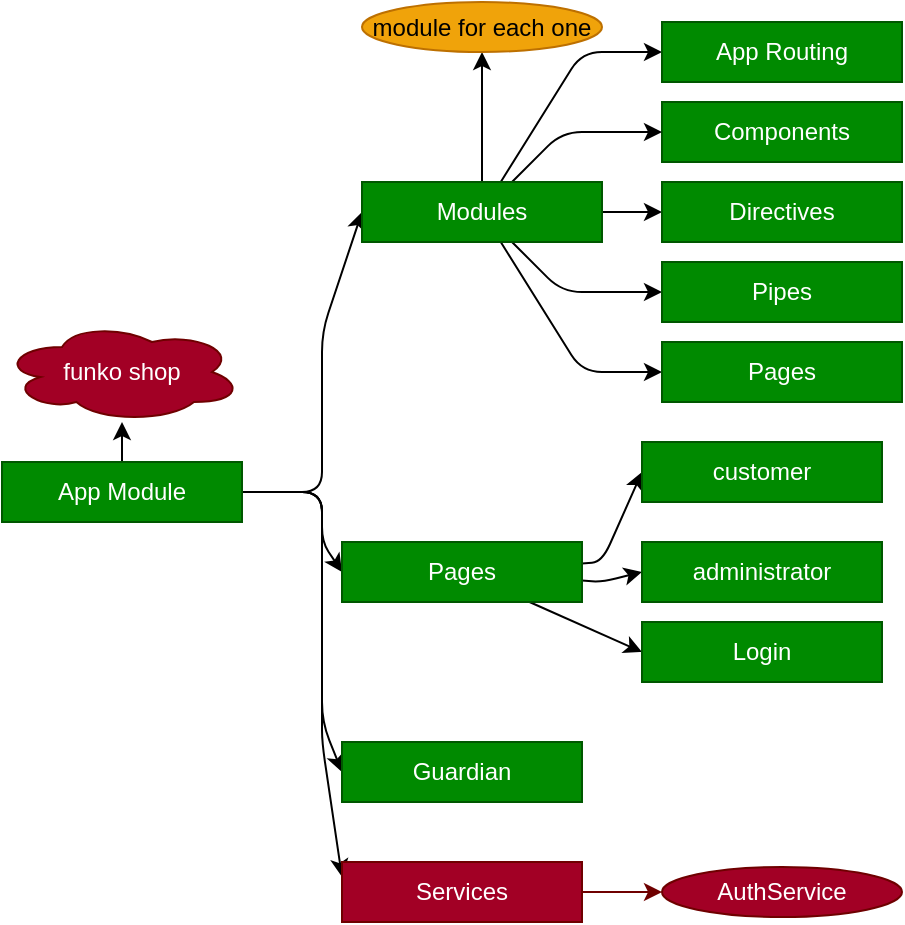 <mxfile>
    <diagram id="mhbsAhjnvtf0t4Iofmy5" name="Page-1">
        <mxGraphModel dx="1027" dy="631" grid="1" gridSize="10" guides="1" tooltips="1" connect="1" arrows="1" fold="1" page="1" pageScale="1" pageWidth="850" pageHeight="1100" math="0" shadow="0">
            <root>
                <mxCell id="0"/>
                <mxCell id="1" parent="0"/>
                <mxCell id="4" value="" style="edgeStyle=none;html=1;" parent="1" source="2" target="3" edge="1">
                    <mxGeometry relative="1" as="geometry"/>
                </mxCell>
                <mxCell id="13" style="edgeStyle=none;html=1;entryX=0;entryY=0.5;entryDx=0;entryDy=0;" parent="1" source="2" target="10" edge="1">
                    <mxGeometry relative="1" as="geometry">
                        <Array as="points">
                            <mxPoint x="510" y="295"/>
                            <mxPoint x="510" y="215"/>
                        </Array>
                    </mxGeometry>
                </mxCell>
                <mxCell id="19" style="edgeStyle=none;html=1;entryX=0;entryY=0.5;entryDx=0;entryDy=0;" parent="1" source="2" target="17" edge="1">
                    <mxGeometry relative="1" as="geometry">
                        <Array as="points">
                            <mxPoint x="510" y="295"/>
                            <mxPoint x="510" y="320"/>
                        </Array>
                    </mxGeometry>
                </mxCell>
                <mxCell id="20" style="edgeStyle=none;html=1;entryX=0;entryY=0.25;entryDx=0;entryDy=0;" parent="1" source="2" target="6" edge="1">
                    <mxGeometry relative="1" as="geometry">
                        <Array as="points">
                            <mxPoint x="510" y="295"/>
                            <mxPoint x="510" y="338"/>
                            <mxPoint x="510" y="398"/>
                            <mxPoint x="510" y="420"/>
                        </Array>
                    </mxGeometry>
                </mxCell>
                <mxCell id="41" style="edgeStyle=none;html=1;entryX=0;entryY=0.5;entryDx=0;entryDy=0;" edge="1" parent="1" source="2" target="40">
                    <mxGeometry relative="1" as="geometry">
                        <Array as="points">
                            <mxPoint x="510" y="295"/>
                            <mxPoint x="510" y="410"/>
                        </Array>
                    </mxGeometry>
                </mxCell>
                <mxCell id="2" value="App Module" style="rounded=0;whiteSpace=wrap;html=1;fillColor=#008a00;fontColor=#ffffff;strokeColor=#005700;" parent="1" vertex="1">
                    <mxGeometry x="350" y="280" width="120" height="30" as="geometry"/>
                </mxCell>
                <mxCell id="3" value="funko shop" style="ellipse;shape=cloud;whiteSpace=wrap;html=1;fillColor=#a20025;strokeColor=#6F0000;fontColor=#ffffff;rounded=0;" parent="1" vertex="1">
                    <mxGeometry x="350" y="210" width="120" height="50" as="geometry"/>
                </mxCell>
                <mxCell id="33" value="" style="edgeStyle=none;html=1;fillColor=#a20025;strokeColor=#6F0000;" parent="1" source="6" target="32" edge="1">
                    <mxGeometry relative="1" as="geometry"/>
                </mxCell>
                <mxCell id="6" value="Services" style="rounded=0;whiteSpace=wrap;html=1;fillColor=#a20025;fontColor=#ffffff;strokeColor=#6F0000;" parent="1" vertex="1">
                    <mxGeometry x="520" y="480" width="120" height="30" as="geometry"/>
                </mxCell>
                <mxCell id="8" value="Components" style="rounded=0;whiteSpace=wrap;html=1;fillColor=#008a00;fontColor=#ffffff;strokeColor=#005700;" parent="1" vertex="1">
                    <mxGeometry x="680" y="100" width="120" height="30" as="geometry"/>
                </mxCell>
                <mxCell id="14" style="edgeStyle=none;html=1;entryX=0;entryY=0.5;entryDx=0;entryDy=0;" parent="1" source="10" target="8" edge="1">
                    <mxGeometry relative="1" as="geometry">
                        <Array as="points">
                            <mxPoint x="630" y="115"/>
                        </Array>
                    </mxGeometry>
                </mxCell>
                <mxCell id="15" style="edgeStyle=none;html=1;" parent="1" source="10" target="11" edge="1">
                    <mxGeometry relative="1" as="geometry"/>
                </mxCell>
                <mxCell id="16" style="edgeStyle=none;html=1;entryX=0;entryY=0.5;entryDx=0;entryDy=0;" parent="1" source="10" target="12" edge="1">
                    <mxGeometry relative="1" as="geometry">
                        <Array as="points">
                            <mxPoint x="630" y="195"/>
                        </Array>
                    </mxGeometry>
                </mxCell>
                <mxCell id="22" value="" style="edgeStyle=none;html=1;" parent="1" source="10" target="21" edge="1">
                    <mxGeometry relative="1" as="geometry"/>
                </mxCell>
                <mxCell id="25" style="edgeStyle=none;html=1;entryX=0;entryY=0.5;entryDx=0;entryDy=0;" parent="1" source="10" target="23" edge="1">
                    <mxGeometry relative="1" as="geometry">
                        <Array as="points">
                            <mxPoint x="640" y="75"/>
                        </Array>
                    </mxGeometry>
                </mxCell>
                <mxCell id="37" style="edgeStyle=none;html=1;entryX=0;entryY=0.5;entryDx=0;entryDy=0;" edge="1" parent="1" source="10" target="36">
                    <mxGeometry relative="1" as="geometry">
                        <Array as="points">
                            <mxPoint x="640" y="235"/>
                        </Array>
                    </mxGeometry>
                </mxCell>
                <mxCell id="10" value="Modules" style="rounded=0;whiteSpace=wrap;html=1;fillColor=#008a00;fontColor=#ffffff;strokeColor=#005700;" parent="1" vertex="1">
                    <mxGeometry x="530" y="140" width="120" height="30" as="geometry"/>
                </mxCell>
                <mxCell id="11" value="Directives" style="rounded=0;whiteSpace=wrap;html=1;fillColor=#008a00;fontColor=#ffffff;strokeColor=#005700;" parent="1" vertex="1">
                    <mxGeometry x="680" y="140" width="120" height="30" as="geometry"/>
                </mxCell>
                <mxCell id="12" value="Pipes" style="rounded=0;whiteSpace=wrap;html=1;fillColor=#008a00;fontColor=#ffffff;strokeColor=#005700;" parent="1" vertex="1">
                    <mxGeometry x="680" y="180" width="120" height="30" as="geometry"/>
                </mxCell>
                <mxCell id="30" style="edgeStyle=none;html=1;entryX=0;entryY=0.5;entryDx=0;entryDy=0;" parent="1" source="17" target="29" edge="1">
                    <mxGeometry relative="1" as="geometry">
                        <Array as="points">
                            <mxPoint x="650" y="340"/>
                        </Array>
                    </mxGeometry>
                </mxCell>
                <mxCell id="31" style="edgeStyle=none;html=1;entryX=0;entryY=0.5;entryDx=0;entryDy=0;" parent="1" source="17" target="28" edge="1">
                    <mxGeometry relative="1" as="geometry">
                        <Array as="points">
                            <mxPoint x="650" y="330"/>
                        </Array>
                    </mxGeometry>
                </mxCell>
                <mxCell id="39" style="edgeStyle=none;html=1;entryX=0;entryY=0.5;entryDx=0;entryDy=0;" edge="1" parent="1" source="17" target="38">
                    <mxGeometry relative="1" as="geometry"/>
                </mxCell>
                <mxCell id="17" value="Pages" style="rounded=0;whiteSpace=wrap;html=1;fillColor=#008a00;fontColor=#ffffff;strokeColor=#005700;" parent="1" vertex="1">
                    <mxGeometry x="520" y="320" width="120" height="30" as="geometry"/>
                </mxCell>
                <mxCell id="21" value="module for each one" style="ellipse;whiteSpace=wrap;html=1;fillColor=#f0a30a;strokeColor=#BD7000;fontColor=#000000;rounded=0;" parent="1" vertex="1">
                    <mxGeometry x="530" y="50" width="120" height="25" as="geometry"/>
                </mxCell>
                <mxCell id="23" value="App Routing" style="rounded=0;whiteSpace=wrap;html=1;fillColor=#008a00;fontColor=#ffffff;strokeColor=#005700;" parent="1" vertex="1">
                    <mxGeometry x="680" y="60" width="120" height="30" as="geometry"/>
                </mxCell>
                <mxCell id="28" value="customer" style="rounded=0;whiteSpace=wrap;html=1;fillColor=#008a00;fontColor=#ffffff;strokeColor=#005700;" parent="1" vertex="1">
                    <mxGeometry x="670" y="270" width="120" height="30" as="geometry"/>
                </mxCell>
                <mxCell id="29" value="administrator" style="rounded=0;whiteSpace=wrap;html=1;fillColor=#008a00;fontColor=#ffffff;strokeColor=#005700;" parent="1" vertex="1">
                    <mxGeometry x="670" y="320" width="120" height="30" as="geometry"/>
                </mxCell>
                <mxCell id="32" value="AuthService" style="ellipse;whiteSpace=wrap;html=1;fillColor=#a20025;strokeColor=#6F0000;fontColor=#ffffff;rounded=0;" parent="1" vertex="1">
                    <mxGeometry x="680" y="482.5" width="120" height="25" as="geometry"/>
                </mxCell>
                <mxCell id="36" value="Pages" style="rounded=0;whiteSpace=wrap;html=1;fillColor=#008a00;fontColor=#ffffff;strokeColor=#005700;" vertex="1" parent="1">
                    <mxGeometry x="680" y="220" width="120" height="30" as="geometry"/>
                </mxCell>
                <mxCell id="38" value="Login" style="rounded=0;whiteSpace=wrap;html=1;fillColor=#008a00;fontColor=#ffffff;strokeColor=#005700;" vertex="1" parent="1">
                    <mxGeometry x="670" y="360" width="120" height="30" as="geometry"/>
                </mxCell>
                <mxCell id="40" value="Guardian" style="rounded=0;whiteSpace=wrap;html=1;fillColor=#008a00;fontColor=#ffffff;strokeColor=#005700;" vertex="1" parent="1">
                    <mxGeometry x="520" y="420" width="120" height="30" as="geometry"/>
                </mxCell>
            </root>
        </mxGraphModel>
    </diagram>
</mxfile>